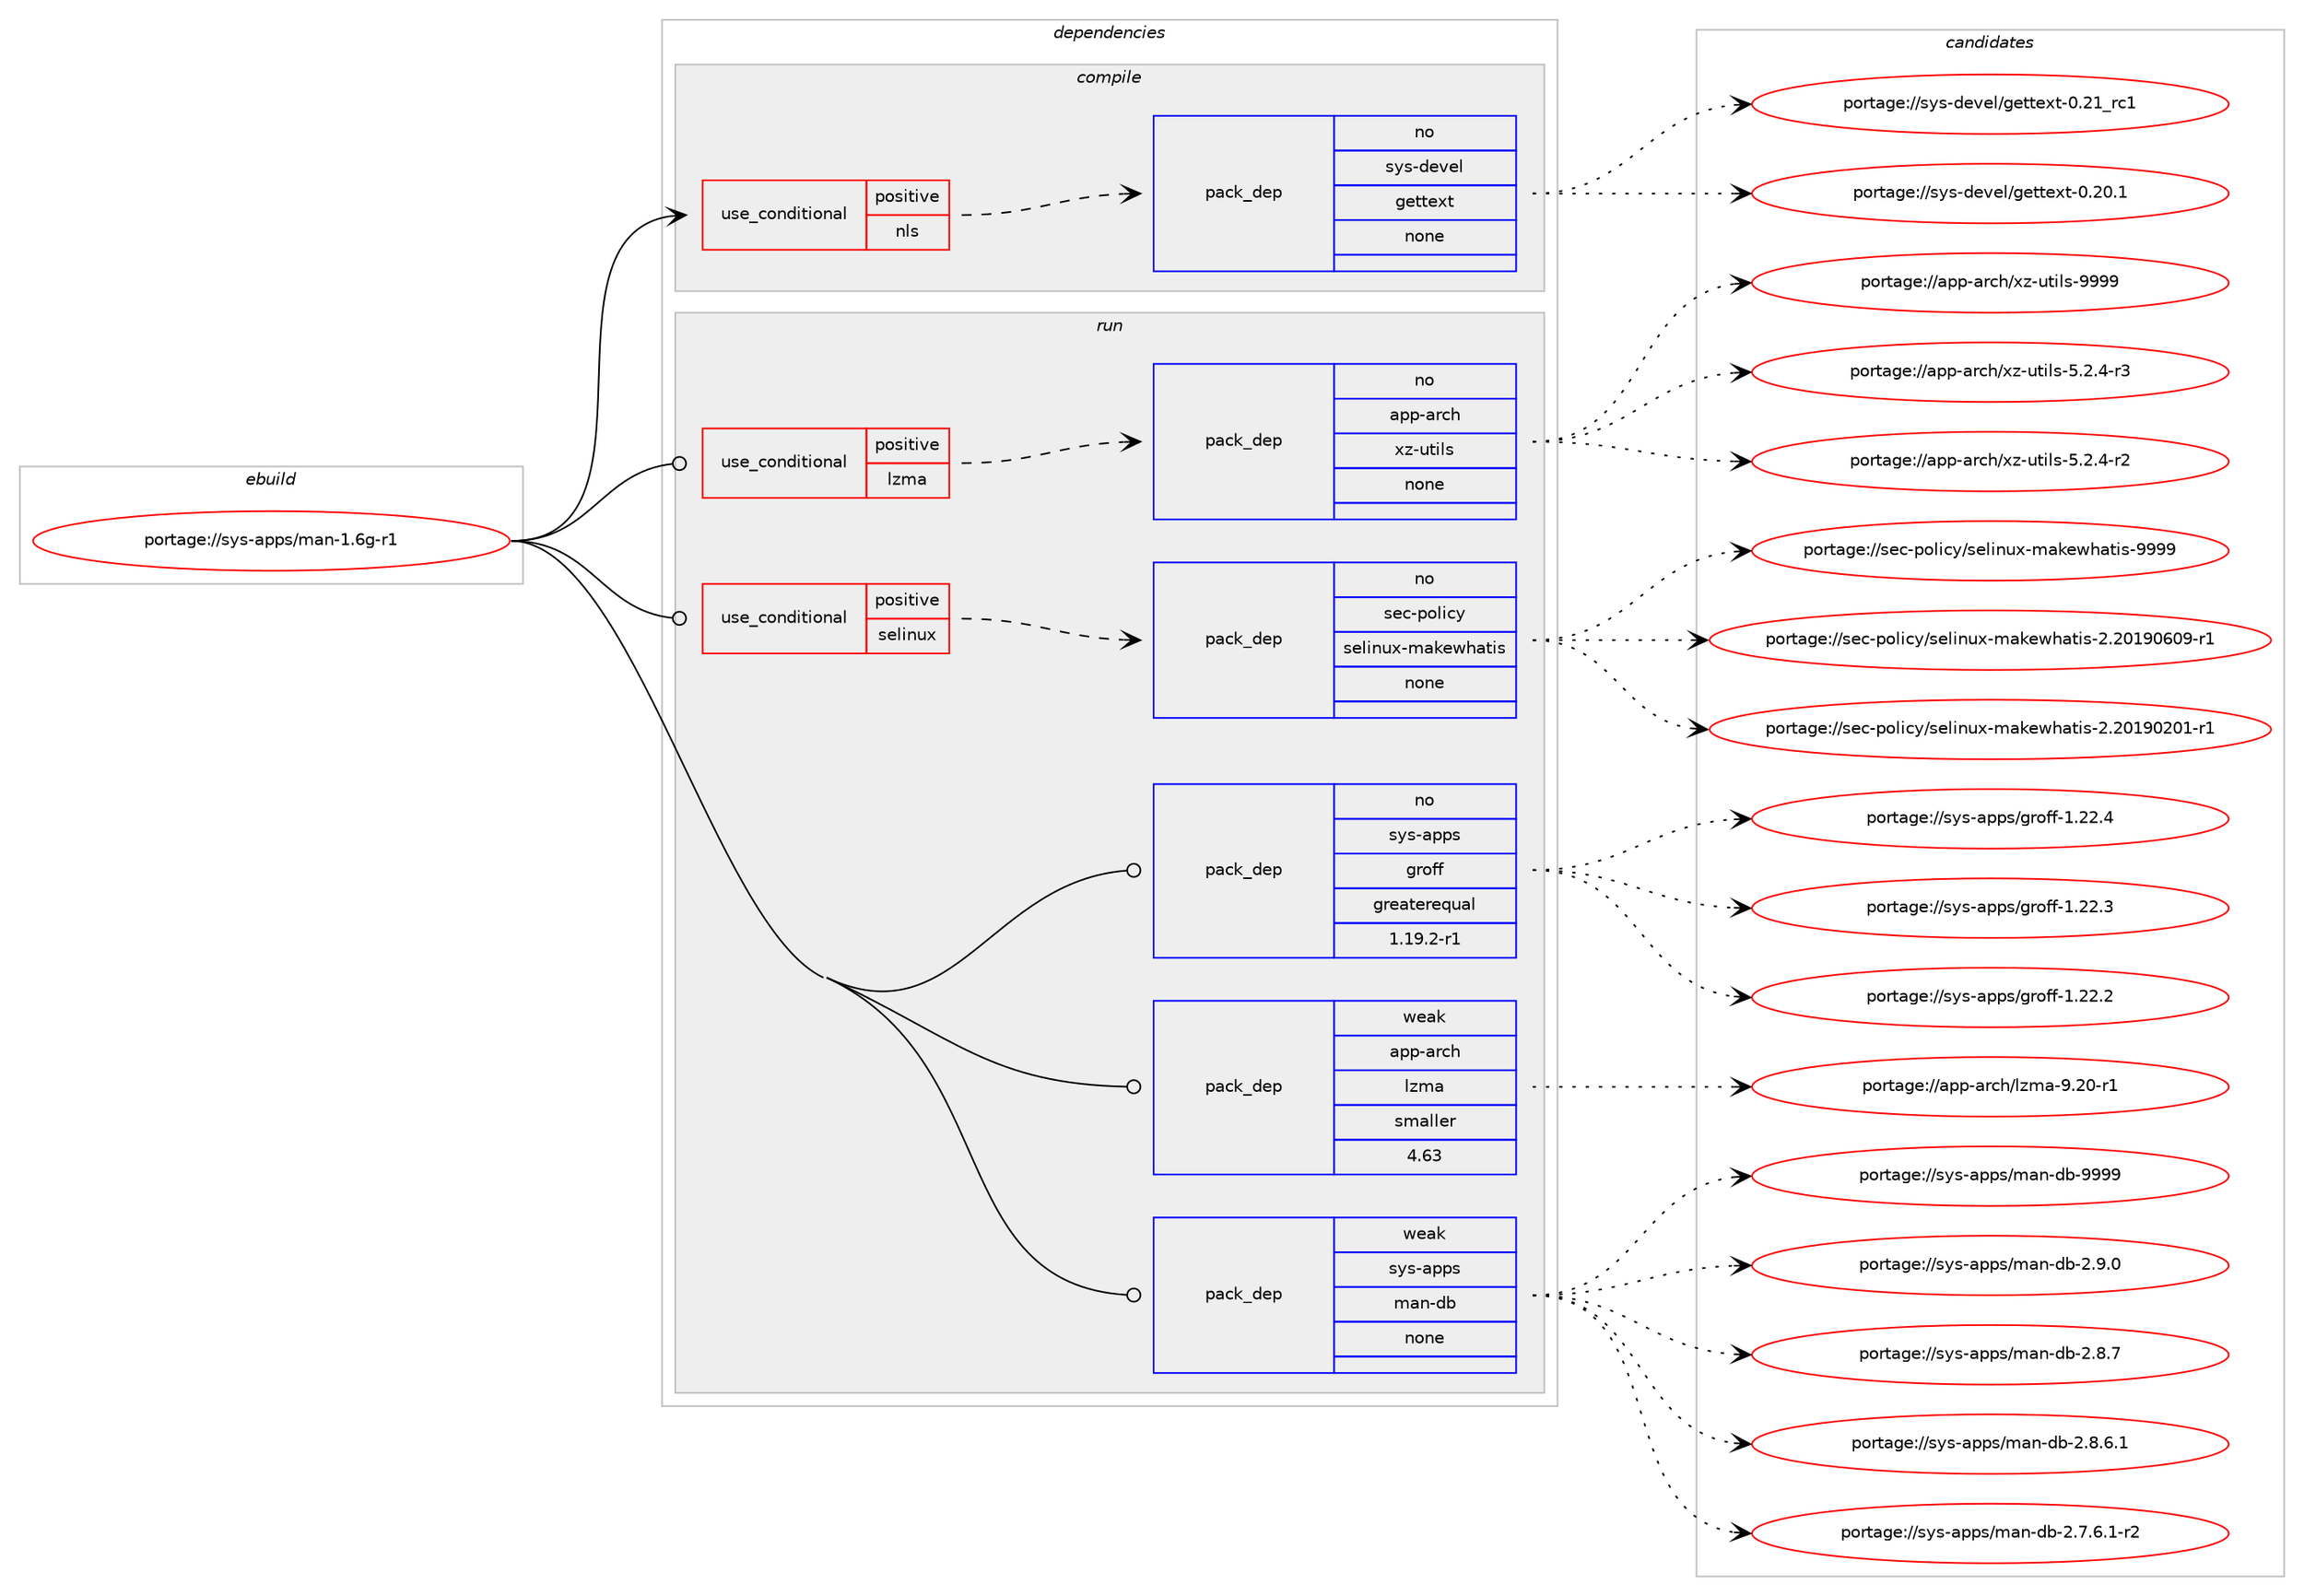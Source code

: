 digraph prolog {

# *************
# Graph options
# *************

newrank=true;
concentrate=true;
compound=true;
graph [rankdir=LR,fontname=Helvetica,fontsize=10,ranksep=1.5];#, ranksep=2.5, nodesep=0.2];
edge  [arrowhead=vee];
node  [fontname=Helvetica,fontsize=10];

# **********
# The ebuild
# **********

subgraph cluster_leftcol {
color=gray;
rank=same;
label=<<i>ebuild</i>>;
id [label="portage://sys-apps/man-1.6g-r1", color=red, width=4, href="../sys-apps/man-1.6g-r1.svg"];
}

# ****************
# The dependencies
# ****************

subgraph cluster_midcol {
color=gray;
label=<<i>dependencies</i>>;
subgraph cluster_compile {
fillcolor="#eeeeee";
style=filled;
label=<<i>compile</i>>;
subgraph cond8821 {
dependency42425 [label=<<TABLE BORDER="0" CELLBORDER="1" CELLSPACING="0" CELLPADDING="4"><TR><TD ROWSPAN="3" CELLPADDING="10">use_conditional</TD></TR><TR><TD>positive</TD></TR><TR><TD>nls</TD></TR></TABLE>>, shape=none, color=red];
subgraph pack32610 {
dependency42426 [label=<<TABLE BORDER="0" CELLBORDER="1" CELLSPACING="0" CELLPADDING="4" WIDTH="220"><TR><TD ROWSPAN="6" CELLPADDING="30">pack_dep</TD></TR><TR><TD WIDTH="110">no</TD></TR><TR><TD>sys-devel</TD></TR><TR><TD>gettext</TD></TR><TR><TD>none</TD></TR><TR><TD></TD></TR></TABLE>>, shape=none, color=blue];
}
dependency42425:e -> dependency42426:w [weight=20,style="dashed",arrowhead="vee"];
}
id:e -> dependency42425:w [weight=20,style="solid",arrowhead="vee"];
}
subgraph cluster_compileandrun {
fillcolor="#eeeeee";
style=filled;
label=<<i>compile and run</i>>;
}
subgraph cluster_run {
fillcolor="#eeeeee";
style=filled;
label=<<i>run</i>>;
subgraph cond8822 {
dependency42427 [label=<<TABLE BORDER="0" CELLBORDER="1" CELLSPACING="0" CELLPADDING="4"><TR><TD ROWSPAN="3" CELLPADDING="10">use_conditional</TD></TR><TR><TD>positive</TD></TR><TR><TD>lzma</TD></TR></TABLE>>, shape=none, color=red];
subgraph pack32611 {
dependency42428 [label=<<TABLE BORDER="0" CELLBORDER="1" CELLSPACING="0" CELLPADDING="4" WIDTH="220"><TR><TD ROWSPAN="6" CELLPADDING="30">pack_dep</TD></TR><TR><TD WIDTH="110">no</TD></TR><TR><TD>app-arch</TD></TR><TR><TD>xz-utils</TD></TR><TR><TD>none</TD></TR><TR><TD></TD></TR></TABLE>>, shape=none, color=blue];
}
dependency42427:e -> dependency42428:w [weight=20,style="dashed",arrowhead="vee"];
}
id:e -> dependency42427:w [weight=20,style="solid",arrowhead="odot"];
subgraph cond8823 {
dependency42429 [label=<<TABLE BORDER="0" CELLBORDER="1" CELLSPACING="0" CELLPADDING="4"><TR><TD ROWSPAN="3" CELLPADDING="10">use_conditional</TD></TR><TR><TD>positive</TD></TR><TR><TD>selinux</TD></TR></TABLE>>, shape=none, color=red];
subgraph pack32612 {
dependency42430 [label=<<TABLE BORDER="0" CELLBORDER="1" CELLSPACING="0" CELLPADDING="4" WIDTH="220"><TR><TD ROWSPAN="6" CELLPADDING="30">pack_dep</TD></TR><TR><TD WIDTH="110">no</TD></TR><TR><TD>sec-policy</TD></TR><TR><TD>selinux-makewhatis</TD></TR><TR><TD>none</TD></TR><TR><TD></TD></TR></TABLE>>, shape=none, color=blue];
}
dependency42429:e -> dependency42430:w [weight=20,style="dashed",arrowhead="vee"];
}
id:e -> dependency42429:w [weight=20,style="solid",arrowhead="odot"];
subgraph pack32613 {
dependency42431 [label=<<TABLE BORDER="0" CELLBORDER="1" CELLSPACING="0" CELLPADDING="4" WIDTH="220"><TR><TD ROWSPAN="6" CELLPADDING="30">pack_dep</TD></TR><TR><TD WIDTH="110">no</TD></TR><TR><TD>sys-apps</TD></TR><TR><TD>groff</TD></TR><TR><TD>greaterequal</TD></TR><TR><TD>1.19.2-r1</TD></TR></TABLE>>, shape=none, color=blue];
}
id:e -> dependency42431:w [weight=20,style="solid",arrowhead="odot"];
subgraph pack32614 {
dependency42432 [label=<<TABLE BORDER="0" CELLBORDER="1" CELLSPACING="0" CELLPADDING="4" WIDTH="220"><TR><TD ROWSPAN="6" CELLPADDING="30">pack_dep</TD></TR><TR><TD WIDTH="110">weak</TD></TR><TR><TD>app-arch</TD></TR><TR><TD>lzma</TD></TR><TR><TD>smaller</TD></TR><TR><TD>4.63</TD></TR></TABLE>>, shape=none, color=blue];
}
id:e -> dependency42432:w [weight=20,style="solid",arrowhead="odot"];
subgraph pack32615 {
dependency42433 [label=<<TABLE BORDER="0" CELLBORDER="1" CELLSPACING="0" CELLPADDING="4" WIDTH="220"><TR><TD ROWSPAN="6" CELLPADDING="30">pack_dep</TD></TR><TR><TD WIDTH="110">weak</TD></TR><TR><TD>sys-apps</TD></TR><TR><TD>man-db</TD></TR><TR><TD>none</TD></TR><TR><TD></TD></TR></TABLE>>, shape=none, color=blue];
}
id:e -> dependency42433:w [weight=20,style="solid",arrowhead="odot"];
}
}

# **************
# The candidates
# **************

subgraph cluster_choices {
rank=same;
color=gray;
label=<<i>candidates</i>>;

subgraph choice32610 {
color=black;
nodesep=1;
choice11512111545100101118101108471031011161161011201164548465049951149949 [label="portage://sys-devel/gettext-0.21_rc1", color=red, width=4,href="../sys-devel/gettext-0.21_rc1.svg"];
choice115121115451001011181011084710310111611610112011645484650484649 [label="portage://sys-devel/gettext-0.20.1", color=red, width=4,href="../sys-devel/gettext-0.20.1.svg"];
dependency42426:e -> choice11512111545100101118101108471031011161161011201164548465049951149949:w [style=dotted,weight="100"];
dependency42426:e -> choice115121115451001011181011084710310111611610112011645484650484649:w [style=dotted,weight="100"];
}
subgraph choice32611 {
color=black;
nodesep=1;
choice9711211245971149910447120122451171161051081154557575757 [label="portage://app-arch/xz-utils-9999", color=red, width=4,href="../app-arch/xz-utils-9999.svg"];
choice9711211245971149910447120122451171161051081154553465046524511451 [label="portage://app-arch/xz-utils-5.2.4-r3", color=red, width=4,href="../app-arch/xz-utils-5.2.4-r3.svg"];
choice9711211245971149910447120122451171161051081154553465046524511450 [label="portage://app-arch/xz-utils-5.2.4-r2", color=red, width=4,href="../app-arch/xz-utils-5.2.4-r2.svg"];
dependency42428:e -> choice9711211245971149910447120122451171161051081154557575757:w [style=dotted,weight="100"];
dependency42428:e -> choice9711211245971149910447120122451171161051081154553465046524511451:w [style=dotted,weight="100"];
dependency42428:e -> choice9711211245971149910447120122451171161051081154553465046524511450:w [style=dotted,weight="100"];
}
subgraph choice32612 {
color=black;
nodesep=1;
choice115101994511211110810599121471151011081051101171204510997107101119104971161051154557575757 [label="portage://sec-policy/selinux-makewhatis-9999", color=red, width=4,href="../sec-policy/selinux-makewhatis-9999.svg"];
choice1151019945112111108105991214711510110810511011712045109971071011191049711610511545504650484957485448574511449 [label="portage://sec-policy/selinux-makewhatis-2.20190609-r1", color=red, width=4,href="../sec-policy/selinux-makewhatis-2.20190609-r1.svg"];
choice1151019945112111108105991214711510110810511011712045109971071011191049711610511545504650484957485048494511449 [label="portage://sec-policy/selinux-makewhatis-2.20190201-r1", color=red, width=4,href="../sec-policy/selinux-makewhatis-2.20190201-r1.svg"];
dependency42430:e -> choice115101994511211110810599121471151011081051101171204510997107101119104971161051154557575757:w [style=dotted,weight="100"];
dependency42430:e -> choice1151019945112111108105991214711510110810511011712045109971071011191049711610511545504650484957485448574511449:w [style=dotted,weight="100"];
dependency42430:e -> choice1151019945112111108105991214711510110810511011712045109971071011191049711610511545504650484957485048494511449:w [style=dotted,weight="100"];
}
subgraph choice32613 {
color=black;
nodesep=1;
choice11512111545971121121154710311411110210245494650504652 [label="portage://sys-apps/groff-1.22.4", color=red, width=4,href="../sys-apps/groff-1.22.4.svg"];
choice11512111545971121121154710311411110210245494650504651 [label="portage://sys-apps/groff-1.22.3", color=red, width=4,href="../sys-apps/groff-1.22.3.svg"];
choice11512111545971121121154710311411110210245494650504650 [label="portage://sys-apps/groff-1.22.2", color=red, width=4,href="../sys-apps/groff-1.22.2.svg"];
dependency42431:e -> choice11512111545971121121154710311411110210245494650504652:w [style=dotted,weight="100"];
dependency42431:e -> choice11512111545971121121154710311411110210245494650504651:w [style=dotted,weight="100"];
dependency42431:e -> choice11512111545971121121154710311411110210245494650504650:w [style=dotted,weight="100"];
}
subgraph choice32614 {
color=black;
nodesep=1;
choice97112112459711499104471081221099745574650484511449 [label="portage://app-arch/lzma-9.20-r1", color=red, width=4,href="../app-arch/lzma-9.20-r1.svg"];
dependency42432:e -> choice97112112459711499104471081221099745574650484511449:w [style=dotted,weight="100"];
}
subgraph choice32615 {
color=black;
nodesep=1;
choice1151211154597112112115471099711045100984557575757 [label="portage://sys-apps/man-db-9999", color=red, width=4,href="../sys-apps/man-db-9999.svg"];
choice115121115459711211211547109971104510098455046574648 [label="portage://sys-apps/man-db-2.9.0", color=red, width=4,href="../sys-apps/man-db-2.9.0.svg"];
choice115121115459711211211547109971104510098455046564655 [label="portage://sys-apps/man-db-2.8.7", color=red, width=4,href="../sys-apps/man-db-2.8.7.svg"];
choice1151211154597112112115471099711045100984550465646544649 [label="portage://sys-apps/man-db-2.8.6.1", color=red, width=4,href="../sys-apps/man-db-2.8.6.1.svg"];
choice11512111545971121121154710997110451009845504655465446494511450 [label="portage://sys-apps/man-db-2.7.6.1-r2", color=red, width=4,href="../sys-apps/man-db-2.7.6.1-r2.svg"];
dependency42433:e -> choice1151211154597112112115471099711045100984557575757:w [style=dotted,weight="100"];
dependency42433:e -> choice115121115459711211211547109971104510098455046574648:w [style=dotted,weight="100"];
dependency42433:e -> choice115121115459711211211547109971104510098455046564655:w [style=dotted,weight="100"];
dependency42433:e -> choice1151211154597112112115471099711045100984550465646544649:w [style=dotted,weight="100"];
dependency42433:e -> choice11512111545971121121154710997110451009845504655465446494511450:w [style=dotted,weight="100"];
}
}

}
